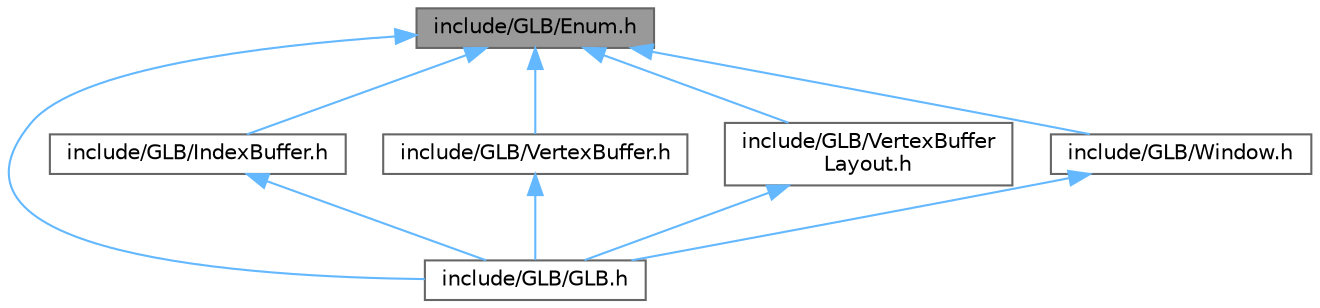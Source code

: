 digraph "include/GLB/Enum.h"
{
 // LATEX_PDF_SIZE
  bgcolor="transparent";
  edge [fontname=Helvetica,fontsize=10,labelfontname=Helvetica,labelfontsize=10];
  node [fontname=Helvetica,fontsize=10,shape=box,height=0.2,width=0.4];
  Node1 [id="Node000001",label="include/GLB/Enum.h",height=0.2,width=0.4,color="gray40", fillcolor="grey60", style="filled", fontcolor="black",tooltip="Defines enumerations used across the project."];
  Node1 -> Node2 [id="edge1_Node000001_Node000002",dir="back",color="steelblue1",style="solid",tooltip=" "];
  Node2 [id="Node000002",label="include/GLB/GLB.h",height=0.2,width=0.4,color="grey40", fillcolor="white", style="filled",URL="$_g_l_b_8h.html",tooltip="Main header file for the GLB library."];
  Node1 -> Node3 [id="edge2_Node000001_Node000003",dir="back",color="steelblue1",style="solid",tooltip=" "];
  Node3 [id="Node000003",label="include/GLB/IndexBuffer.h",height=0.2,width=0.4,color="grey40", fillcolor="white", style="filled",URL="$_index_buffer_8h.html",tooltip="Manages index buffers for rendering."];
  Node3 -> Node2 [id="edge3_Node000003_Node000002",dir="back",color="steelblue1",style="solid",tooltip=" "];
  Node1 -> Node4 [id="edge4_Node000001_Node000004",dir="back",color="steelblue1",style="solid",tooltip=" "];
  Node4 [id="Node000004",label="include/GLB/VertexBuffer.h",height=0.2,width=0.4,color="grey40", fillcolor="white", style="filled",URL="$_vertex_buffer_8h.html",tooltip="Manages vertex buffers for rendering."];
  Node4 -> Node2 [id="edge5_Node000004_Node000002",dir="back",color="steelblue1",style="solid",tooltip=" "];
  Node1 -> Node5 [id="edge6_Node000001_Node000005",dir="back",color="steelblue1",style="solid",tooltip=" "];
  Node5 [id="Node000005",label="include/GLB/VertexBuffer\lLayout.h",height=0.2,width=0.4,color="grey40", fillcolor="white", style="filled",URL="$_vertex_buffer_layout_8h.html",tooltip="Defines the layout of vertex buffers used in rendering."];
  Node5 -> Node2 [id="edge7_Node000005_Node000002",dir="back",color="steelblue1",style="solid",tooltip=" "];
  Node1 -> Node6 [id="edge8_Node000001_Node000006",dir="back",color="steelblue1",style="solid",tooltip=" "];
  Node6 [id="Node000006",label="include/GLB/Window.h",height=0.2,width=0.4,color="grey40", fillcolor="white", style="filled",URL="$_window_8h.html",tooltip="Manages window creation, properties, and events."];
  Node6 -> Node2 [id="edge9_Node000006_Node000002",dir="back",color="steelblue1",style="solid",tooltip=" "];
}
